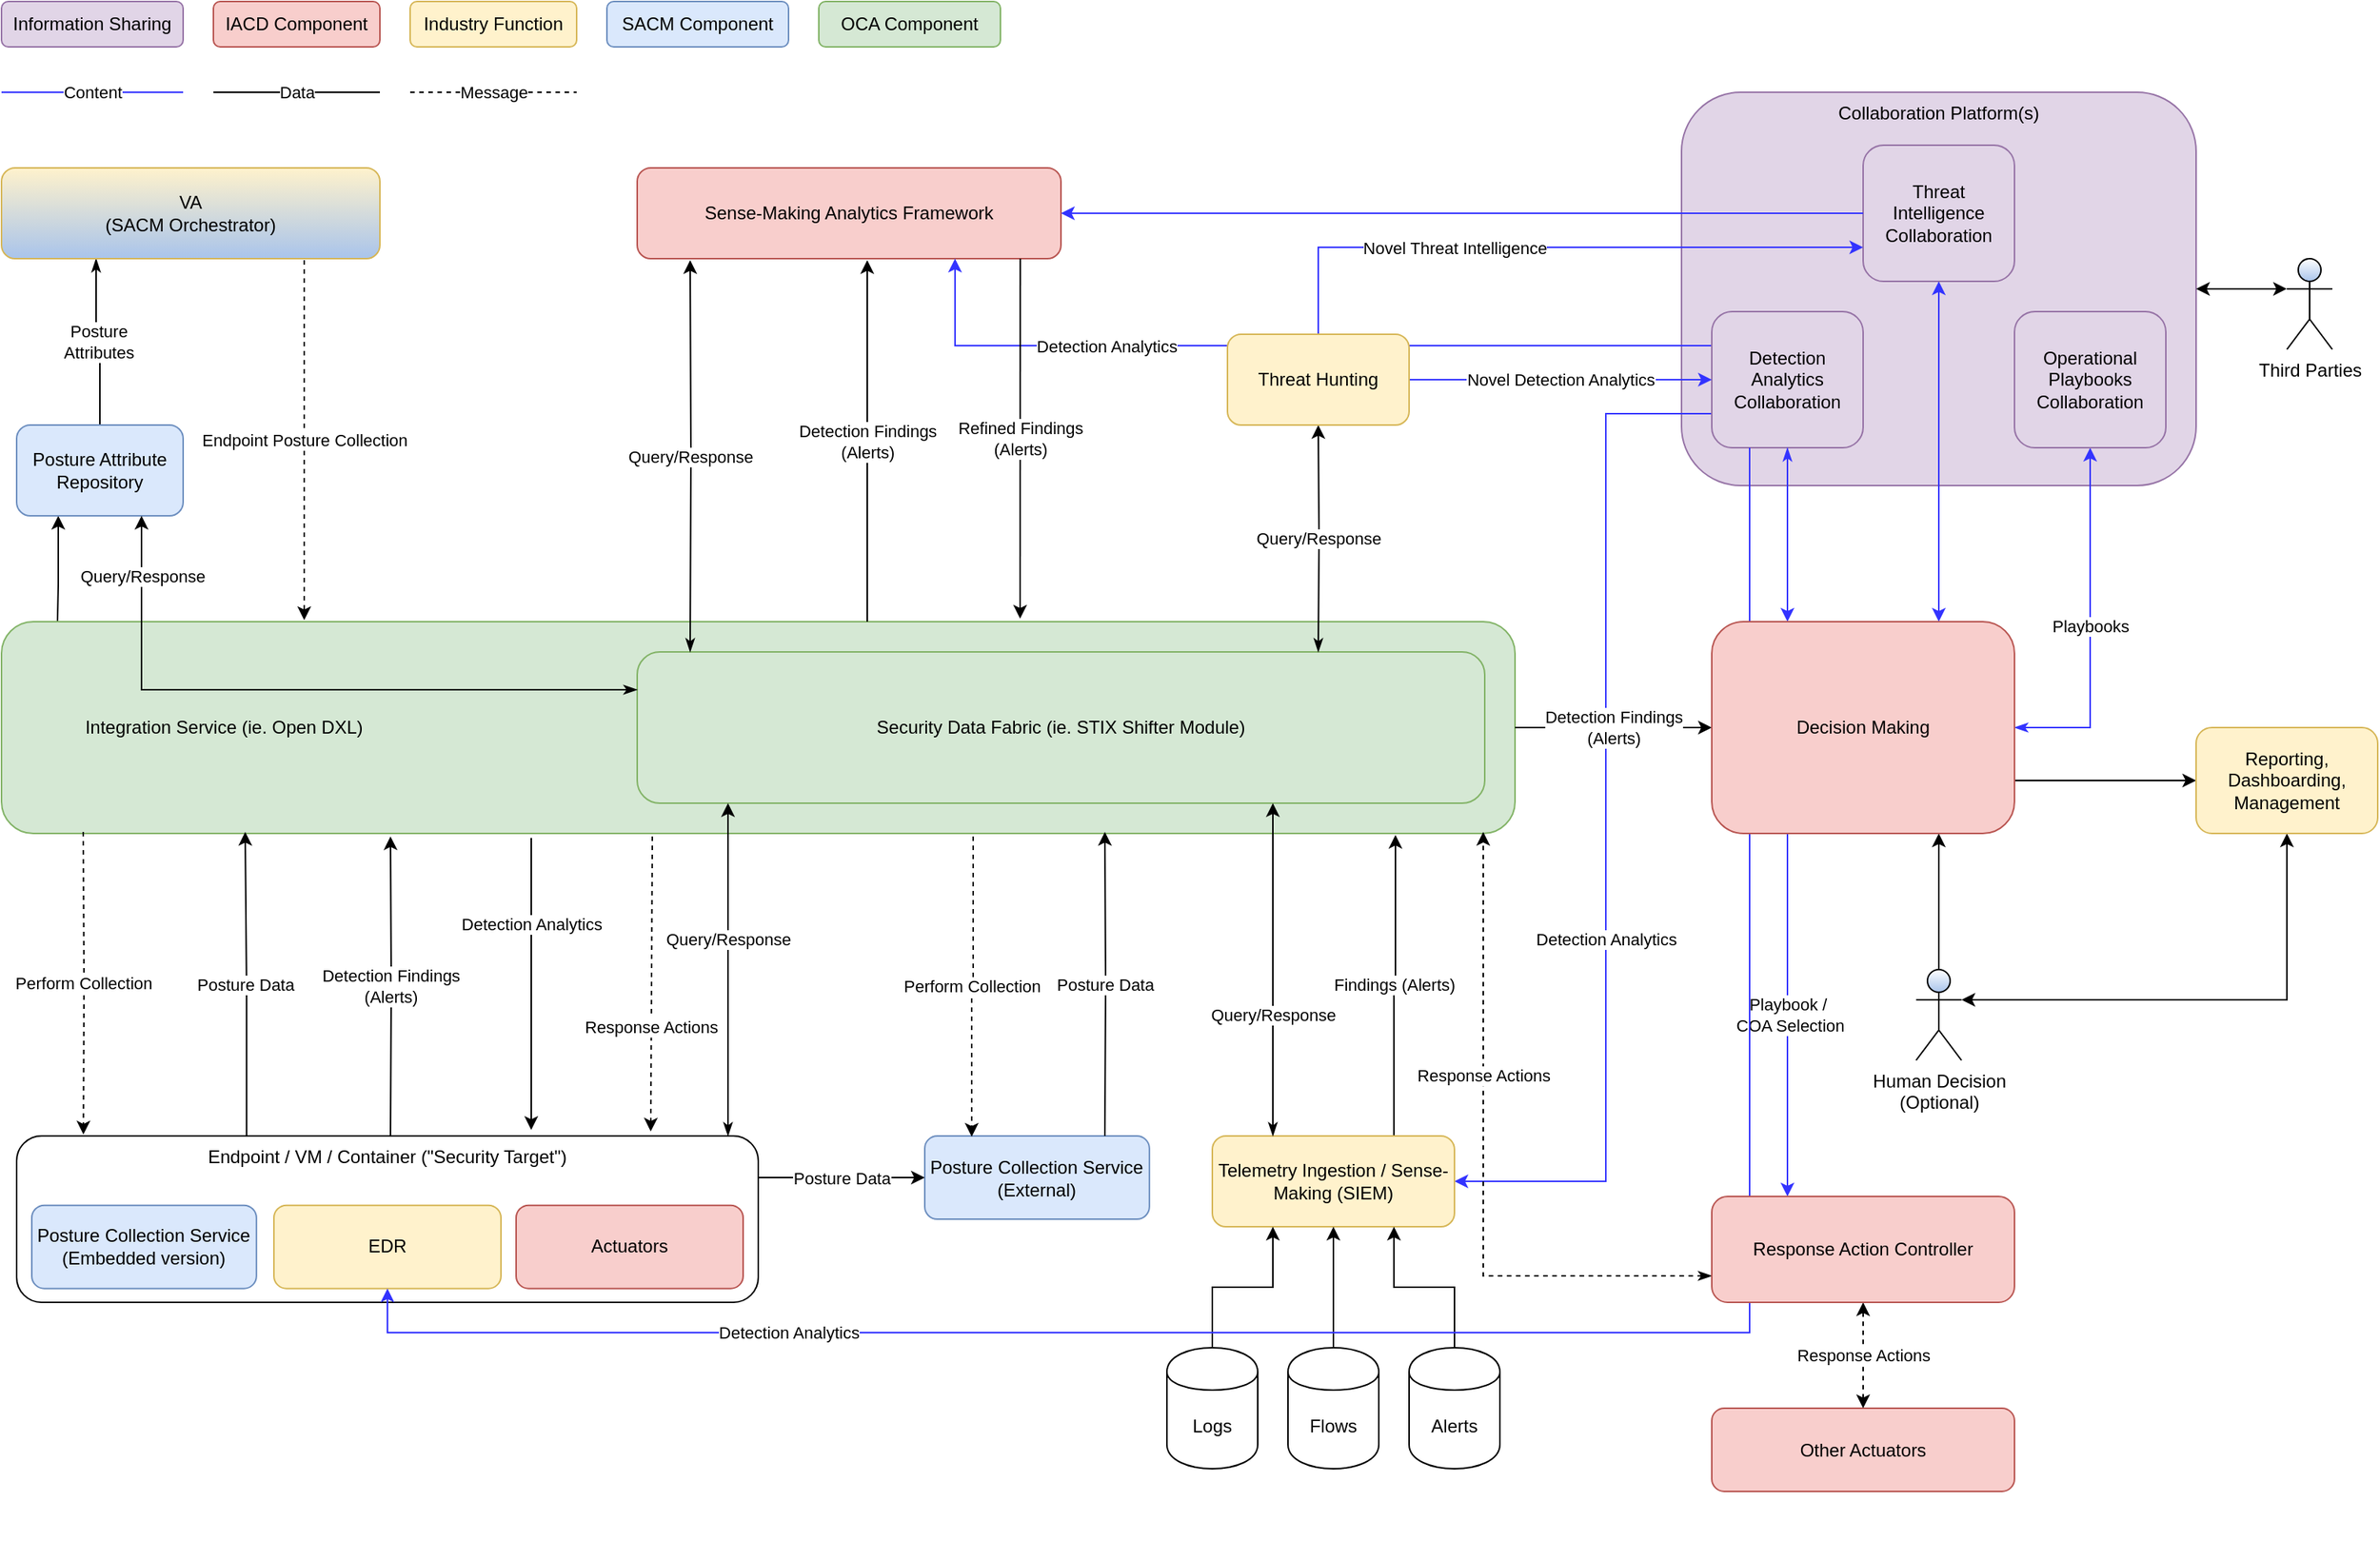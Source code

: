 <mxfile version="13.2.6" type="github">
  <diagram id="B9lOtrirbngyGTcZE4m1" name="Page-1">
    <mxGraphModel dx="1172" dy="682" grid="1" gridSize="10" guides="1" tooltips="1" connect="1" arrows="1" fold="1" page="1" pageScale="1" pageWidth="850" pageHeight="1100" math="0" shadow="0">
      <root>
        <mxCell id="0" />
        <mxCell id="1" parent="0" />
        <mxCell id="9Mfv4na3mFFrGlOWOb3b-18" value="Collaboration Platform(s)" style="rounded=1;whiteSpace=wrap;html=1;align=center;fillColor=#e1d5e7;strokeColor=#9673a6;verticalAlign=top;" parent="1" vertex="1">
          <mxGeometry x="1130" y="80" width="340" height="260" as="geometry" />
        </mxCell>
        <mxCell id="esYa-NTaWCEVvL0tWDTw-10" value="Endpoint Posture Collection" style="edgeStyle=orthogonalEdgeStyle;rounded=0;orthogonalLoop=1;jettySize=auto;html=1;exitX=0.8;exitY=1.017;exitDx=0;exitDy=0;exitPerimeter=0;dashed=1;" parent="1" source="esYa-NTaWCEVvL0tWDTw-48" edge="1">
          <mxGeometry relative="1" as="geometry">
            <mxPoint x="200" y="170" as="sourcePoint" />
            <mxPoint x="220" y="429" as="targetPoint" />
          </mxGeometry>
        </mxCell>
        <mxCell id="esYa-NTaWCEVvL0tWDTw-71" value="Posture&lt;br&gt;Attributes" style="edgeStyle=orthogonalEdgeStyle;rounded=0;orthogonalLoop=1;jettySize=auto;html=1;entryX=0.25;entryY=1;entryDx=0;entryDy=0;startArrow=none;startFill=0;endArrow=classicThin;endFill=1;exitX=0.5;exitY=0;exitDx=0;exitDy=0;" parent="1" source="esYa-NTaWCEVvL0tWDTw-2" target="esYa-NTaWCEVvL0tWDTw-48" edge="1">
          <mxGeometry relative="1" as="geometry">
            <mxPoint x="430" y="370" as="sourcePoint" />
          </mxGeometry>
        </mxCell>
        <mxCell id="AGeJiFLoQ81j-lUDVO3M-9" style="edgeStyle=orthogonalEdgeStyle;rounded=0;orthogonalLoop=1;jettySize=auto;html=1;exitX=0.25;exitY=1;exitDx=0;exitDy=0;entryX=0.037;entryY=0;entryDx=0;entryDy=0;entryPerimeter=0;startArrow=classic;startFill=1;strokeColor=#000000;endArrow=none;endFill=0;" edge="1" parent="1" source="esYa-NTaWCEVvL0tWDTw-2" target="esYa-NTaWCEVvL0tWDTw-3">
          <mxGeometry relative="1" as="geometry">
            <Array as="points">
              <mxPoint x="58" y="405" />
            </Array>
          </mxGeometry>
        </mxCell>
        <mxCell id="esYa-NTaWCEVvL0tWDTw-2" value="Posture Attribute Repository" style="rounded=1;whiteSpace=wrap;html=1;fillColor=#dae8fc;strokeColor=#6c8ebf;" parent="1" vertex="1">
          <mxGeometry x="30" y="300" width="110" height="60" as="geometry" />
        </mxCell>
        <mxCell id="esYa-NTaWCEVvL0tWDTw-3" value="&amp;nbsp; &amp;nbsp; &amp;nbsp; &amp;nbsp; &amp;nbsp; &amp;nbsp; &amp;nbsp; &amp;nbsp; Integration Service (ie. Open DXL)" style="rounded=1;whiteSpace=wrap;html=1;align=left;fillColor=#d5e8d4;strokeColor=#82b366;" parent="1" vertex="1">
          <mxGeometry x="20" y="430" width="1000" height="140" as="geometry" />
        </mxCell>
        <mxCell id="esYa-NTaWCEVvL0tWDTw-16" value="Posture Data" style="edgeStyle=orthogonalEdgeStyle;rounded=0;orthogonalLoop=1;jettySize=auto;html=1;exitX=0.31;exitY=0;exitDx=0;exitDy=0;entryX=0.161;entryY=0.993;entryDx=0;entryDy=0;entryPerimeter=0;exitPerimeter=0;" parent="1" source="esYa-NTaWCEVvL0tWDTw-6" target="esYa-NTaWCEVvL0tWDTw-3" edge="1">
          <mxGeometry relative="1" as="geometry">
            <mxPoint x="440" y="620" as="targetPoint" />
            <Array as="points" />
          </mxGeometry>
        </mxCell>
        <mxCell id="esYa-NTaWCEVvL0tWDTw-17" value="Perform Collection" style="edgeStyle=orthogonalEdgeStyle;rounded=0;orthogonalLoop=1;jettySize=auto;html=1;entryX=0.09;entryY=-0.009;entryDx=0;entryDy=0;entryPerimeter=0;dashed=1;" parent="1" target="esYa-NTaWCEVvL0tWDTw-6" edge="1">
          <mxGeometry relative="1" as="geometry">
            <mxPoint x="74" y="569" as="sourcePoint" />
          </mxGeometry>
        </mxCell>
        <mxCell id="esYa-NTaWCEVvL0tWDTw-32" value="Threat Intelligence Collaboration" style="rounded=1;whiteSpace=wrap;html=1;fillColor=#e1d5e7;strokeColor=#9673a6;" parent="1" vertex="1">
          <mxGeometry x="1250" y="115" width="100" height="90" as="geometry" />
        </mxCell>
        <mxCell id="esYa-NTaWCEVvL0tWDTw-33" value="Security Data Fabric (ie. STIX Shifter Module)" style="rounded=1;whiteSpace=wrap;html=1;fillColor=#d5e8d4;strokeColor=#82b366;" parent="1" vertex="1">
          <mxGeometry x="440" y="450" width="560" height="100" as="geometry" />
        </mxCell>
        <mxCell id="esYa-NTaWCEVvL0tWDTw-48" value="VA&lt;br&gt;(SACM Orchestrator)" style="rounded=1;whiteSpace=wrap;html=1;fillColor=#fff2cc;strokeColor=#d6b656;gradientColor=#A9C4EB;" parent="1" vertex="1">
          <mxGeometry x="20" y="130" width="250" height="60" as="geometry" />
        </mxCell>
        <mxCell id="vWFHUr5tTDaXBQ2kiWTk-4" value="" style="group" parent="1" vertex="1" connectable="0">
          <mxGeometry x="30" y="770" width="490" height="110" as="geometry" />
        </mxCell>
        <mxCell id="esYa-NTaWCEVvL0tWDTw-6" value="Endpoint / VM / Container (&quot;Security Target&quot;)" style="rounded=1;whiteSpace=wrap;html=1;verticalAlign=top;" parent="vWFHUr5tTDaXBQ2kiWTk-4" vertex="1">
          <mxGeometry width="490" height="110" as="geometry" />
        </mxCell>
        <mxCell id="esYa-NTaWCEVvL0tWDTw-7" value="Posture Collection Service (Embedded version)" style="rounded=1;whiteSpace=wrap;html=1;fillColor=#dae8fc;strokeColor=#6c8ebf;" parent="vWFHUr5tTDaXBQ2kiWTk-4" vertex="1">
          <mxGeometry x="10" y="45.833" width="148.42" height="55" as="geometry" />
        </mxCell>
        <mxCell id="esYa-NTaWCEVvL0tWDTw-39" value="EDR" style="rounded=1;whiteSpace=wrap;html=1;fillColor=#fff2cc;strokeColor=#d6b656;" parent="vWFHUr5tTDaXBQ2kiWTk-4" vertex="1">
          <mxGeometry x="170" y="45.833" width="150" height="55" as="geometry" />
        </mxCell>
        <mxCell id="vWFHUr5tTDaXBQ2kiWTk-3" value="Actuators" style="rounded=1;whiteSpace=wrap;html=1;fillColor=#f8cecc;strokeColor=#b85450;" parent="vWFHUr5tTDaXBQ2kiWTk-4" vertex="1">
          <mxGeometry x="330" y="45.833" width="150" height="55" as="geometry" />
        </mxCell>
        <mxCell id="vWFHUr5tTDaXBQ2kiWTk-5" value="Detection Findings&lt;br&gt;(Alerts)" style="edgeStyle=orthogonalEdgeStyle;rounded=0;orthogonalLoop=1;jettySize=auto;html=1;entryX=0.257;entryY=1.014;entryDx=0;entryDy=0;entryPerimeter=0;" parent="1" target="esYa-NTaWCEVvL0tWDTw-3" edge="1">
          <mxGeometry relative="1" as="geometry">
            <mxPoint x="277" y="770" as="sourcePoint" />
          </mxGeometry>
        </mxCell>
        <mxCell id="vWFHUr5tTDaXBQ2kiWTk-6" value="Detection Analytics" style="endArrow=classic;html=1;exitX=0.35;exitY=1.021;exitDx=0;exitDy=0;exitPerimeter=0;" parent="1" edge="1" source="esYa-NTaWCEVvL0tWDTw-3">
          <mxGeometry x="-0.409" width="50" height="50" relative="1" as="geometry">
            <mxPoint x="398" y="570" as="sourcePoint" />
            <mxPoint x="370" y="766" as="targetPoint" />
            <mxPoint as="offset" />
          </mxGeometry>
        </mxCell>
        <mxCell id="vWFHUr5tTDaXBQ2kiWTk-7" value="Response Actions" style="endArrow=classic;html=1;dashed=1;entryX=0.855;entryY=-0.027;entryDx=0;entryDy=0;entryPerimeter=0;" parent="1" edge="1" target="esYa-NTaWCEVvL0tWDTw-6">
          <mxGeometry x="0.293" width="50" height="50" relative="1" as="geometry">
            <mxPoint x="450" y="572" as="sourcePoint" />
            <mxPoint x="470" y="770" as="targetPoint" />
            <mxPoint as="offset" />
          </mxGeometry>
        </mxCell>
        <mxCell id="vWFHUr5tTDaXBQ2kiWTk-8" value="Posture Collection Service (External)" style="rounded=1;whiteSpace=wrap;html=1;fillColor=#dae8fc;strokeColor=#6c8ebf;" parent="1" vertex="1">
          <mxGeometry x="630" y="770.003" width="148.42" height="55" as="geometry" />
        </mxCell>
        <mxCell id="vWFHUr5tTDaXBQ2kiWTk-9" value="Posture Data" style="edgeStyle=orthogonalEdgeStyle;rounded=0;orthogonalLoop=1;jettySize=auto;html=1;entryX=0;entryY=0.5;entryDx=0;entryDy=0;exitX=1;exitY=0.25;exitDx=0;exitDy=0;" parent="1" source="esYa-NTaWCEVvL0tWDTw-6" target="vWFHUr5tTDaXBQ2kiWTk-8" edge="1">
          <mxGeometry relative="1" as="geometry">
            <mxPoint x="191" y="579.02" as="targetPoint" />
            <Array as="points" />
            <mxPoint x="570" y="850" as="sourcePoint" />
          </mxGeometry>
        </mxCell>
        <mxCell id="vWFHUr5tTDaXBQ2kiWTk-10" value="Perform Collection" style="edgeStyle=orthogonalEdgeStyle;rounded=0;orthogonalLoop=1;jettySize=auto;html=1;entryX=0.209;entryY=0.009;entryDx=0;entryDy=0;entryPerimeter=0;exitX=0.642;exitY=1.014;exitDx=0;exitDy=0;exitPerimeter=0;dashed=1;" parent="1" source="esYa-NTaWCEVvL0tWDTw-3" target="vWFHUr5tTDaXBQ2kiWTk-8" edge="1">
          <mxGeometry relative="1" as="geometry">
            <mxPoint x="670" y="590" as="sourcePoint" />
            <mxPoint x="84.1" y="779.01" as="targetPoint" />
          </mxGeometry>
        </mxCell>
        <mxCell id="vWFHUr5tTDaXBQ2kiWTk-11" value="Posture Data" style="edgeStyle=orthogonalEdgeStyle;rounded=0;orthogonalLoop=1;jettySize=auto;html=1;entryX=0.729;entryY=0.993;entryDx=0;entryDy=0;entryPerimeter=0;" parent="1" target="esYa-NTaWCEVvL0tWDTw-3" edge="1">
          <mxGeometry relative="1" as="geometry">
            <mxPoint x="191" y="579.02" as="targetPoint" />
            <Array as="points" />
            <mxPoint x="749" y="770" as="sourcePoint" />
          </mxGeometry>
        </mxCell>
        <mxCell id="esYa-NTaWCEVvL0tWDTw-49" value="Sense-Making Analytics Framework" style="rounded=1;whiteSpace=wrap;html=1;fillColor=#f8cecc;strokeColor=#b85450;" parent="1" vertex="1">
          <mxGeometry x="440" y="130" width="280" height="60" as="geometry" />
        </mxCell>
        <mxCell id="9Mfv4na3mFFrGlOWOb3b-23" value="Detection Analytics" style="edgeStyle=orthogonalEdgeStyle;rounded=0;orthogonalLoop=1;jettySize=auto;html=1;exitX=0;exitY=0.25;exitDx=0;exitDy=0;entryX=0.75;entryY=1;entryDx=0;entryDy=0;startArrow=none;startFill=0;endArrow=classic;endFill=1;strokeColor=#3333FF;" parent="1" source="vWFHUr5tTDaXBQ2kiWTk-13" target="esYa-NTaWCEVvL0tWDTw-49" edge="1">
          <mxGeometry x="0.435" relative="1" as="geometry">
            <mxPoint as="offset" />
          </mxGeometry>
        </mxCell>
        <mxCell id="9Mfv4na3mFFrGlOWOb3b-24" value="Detection Analytics" style="edgeStyle=orthogonalEdgeStyle;rounded=0;orthogonalLoop=1;jettySize=auto;html=1;exitX=0;exitY=0.75;exitDx=0;exitDy=0;entryX=1;entryY=0.5;entryDx=0;entryDy=0;startArrow=none;startFill=0;endArrow=classic;endFill=1;strokeColor=#3333FF;" parent="1" source="vWFHUr5tTDaXBQ2kiWTk-13" target="vWFHUr5tTDaXBQ2kiWTk-35" edge="1">
          <mxGeometry x="0.233" relative="1" as="geometry">
            <Array as="points">
              <mxPoint x="1080" y="293" />
              <mxPoint x="1080" y="800" />
            </Array>
            <mxPoint as="offset" />
          </mxGeometry>
        </mxCell>
        <mxCell id="vWFHUr5tTDaXBQ2kiWTk-13" value="Detection Analytics Collaboration" style="rounded=1;whiteSpace=wrap;html=1;fillColor=#e1d5e7;strokeColor=#9673a6;" parent="1" vertex="1">
          <mxGeometry x="1150" y="225" width="100" height="90" as="geometry" />
        </mxCell>
        <mxCell id="esYa-NTaWCEVvL0tWDTw-58" value="Query/Response" style="edgeStyle=orthogonalEdgeStyle;rounded=0;orthogonalLoop=1;jettySize=auto;html=1;entryX=0.125;entryY=1.017;entryDx=0;entryDy=0;startArrow=classicThin;startFill=1;entryPerimeter=0;" parent="1" target="esYa-NTaWCEVvL0tWDTw-49" edge="1">
          <mxGeometry relative="1" as="geometry">
            <mxPoint x="554.25" y="203" as="targetPoint" />
            <mxPoint x="475" y="450" as="sourcePoint" />
          </mxGeometry>
        </mxCell>
        <mxCell id="vWFHUr5tTDaXBQ2kiWTk-16" value="Query/Response" style="edgeStyle=orthogonalEdgeStyle;rounded=0;orthogonalLoop=1;jettySize=auto;html=1;entryX=0.5;entryY=1;entryDx=0;entryDy=0;startArrow=classicThin;startFill=1;" parent="1" target="esYa-NTaWCEVvL0tWDTw-47" edge="1">
          <mxGeometry relative="1" as="geometry">
            <mxPoint x="647.5" y="200" as="targetPoint" />
            <mxPoint x="890" y="450" as="sourcePoint" />
          </mxGeometry>
        </mxCell>
        <mxCell id="vWFHUr5tTDaXBQ2kiWTk-17" value="Detection Findings&lt;br&gt;(Alerts)" style="edgeStyle=orthogonalEdgeStyle;rounded=0;orthogonalLoop=1;jettySize=auto;html=1;" parent="1" edge="1">
          <mxGeometry relative="1" as="geometry">
            <mxPoint x="592" y="430" as="sourcePoint" />
            <mxPoint x="592" y="191" as="targetPoint" />
          </mxGeometry>
        </mxCell>
        <mxCell id="vWFHUr5tTDaXBQ2kiWTk-18" value="Refined Findings&lt;br&gt;(Alerts)" style="endArrow=classic;html=1;exitX=0.904;exitY=1;exitDx=0;exitDy=0;exitPerimeter=0;" parent="1" source="esYa-NTaWCEVvL0tWDTw-49" edge="1">
          <mxGeometry width="50" height="50" relative="1" as="geometry">
            <mxPoint x="420" y="380" as="sourcePoint" />
            <mxPoint x="693" y="428" as="targetPoint" />
          </mxGeometry>
        </mxCell>
        <mxCell id="vWFHUr5tTDaXBQ2kiWTk-27" value="Response Actions" style="edgeStyle=orthogonalEdgeStyle;rounded=0;orthogonalLoop=1;jettySize=auto;html=1;entryX=0.979;entryY=0.993;entryDx=0;entryDy=0;startArrow=classicThin;startFill=1;exitX=0;exitY=0.75;exitDx=0;exitDy=0;dashed=1;entryPerimeter=0;" parent="1" source="vWFHUr5tTDaXBQ2kiWTk-28" target="esYa-NTaWCEVvL0tWDTw-3" edge="1">
          <mxGeometry x="0.276" relative="1" as="geometry">
            <mxPoint x="1210" y="710" as="sourcePoint" />
            <mxPoint as="offset" />
          </mxGeometry>
        </mxCell>
        <mxCell id="vWFHUr5tTDaXBQ2kiWTk-34" value="Playbooks" style="edgeStyle=orthogonalEdgeStyle;rounded=0;orthogonalLoop=1;jettySize=auto;html=1;exitX=1;exitY=0.5;exitDx=0;exitDy=0;entryX=0.5;entryY=1;entryDx=0;entryDy=0;startArrow=classicThin;startFill=1;strokeColor=#3333FF;" parent="1" source="vWFHUr5tTDaXBQ2kiWTk-19" target="vWFHUr5tTDaXBQ2kiWTk-33" edge="1">
          <mxGeometry relative="1" as="geometry" />
        </mxCell>
        <mxCell id="vWFHUr5tTDaXBQ2kiWTk-20" value="Detection Findings&lt;br&gt;(Alerts)" style="endArrow=classic;html=1;entryX=0;entryY=0.5;entryDx=0;entryDy=0;exitX=1;exitY=0.5;exitDx=0;exitDy=0;" parent="1" source="esYa-NTaWCEVvL0tWDTw-3" target="vWFHUr5tTDaXBQ2kiWTk-19" edge="1">
          <mxGeometry width="50" height="50" relative="1" as="geometry">
            <mxPoint x="880" y="490" as="sourcePoint" />
            <mxPoint x="930" y="440" as="targetPoint" />
          </mxGeometry>
        </mxCell>
        <mxCell id="vWFHUr5tTDaXBQ2kiWTk-21" value="Novel Detection Analytics" style="endArrow=classic;html=1;entryX=0;entryY=0.5;entryDx=0;entryDy=0;exitX=1;exitY=0.5;exitDx=0;exitDy=0;strokeColor=#3333FF;" parent="1" source="esYa-NTaWCEVvL0tWDTw-47" target="vWFHUr5tTDaXBQ2kiWTk-13" edge="1">
          <mxGeometry width="50" height="50" relative="1" as="geometry">
            <mxPoint x="740" y="360" as="sourcePoint" />
            <mxPoint x="790" y="310" as="targetPoint" />
          </mxGeometry>
        </mxCell>
        <mxCell id="vWFHUr5tTDaXBQ2kiWTk-22" value="" style="endArrow=classic;html=1;entryX=1;entryY=0.5;entryDx=0;entryDy=0;exitX=0;exitY=0.5;exitDx=0;exitDy=0;strokeColor=#3333FF;" parent="1" source="esYa-NTaWCEVvL0tWDTw-32" target="esYa-NTaWCEVvL0tWDTw-49" edge="1">
          <mxGeometry width="50" height="50" relative="1" as="geometry">
            <mxPoint x="740" y="360" as="sourcePoint" />
            <mxPoint x="790" y="310" as="targetPoint" />
          </mxGeometry>
        </mxCell>
        <mxCell id="vWFHUr5tTDaXBQ2kiWTk-25" value="" style="endArrow=classic;html=1;entryX=0.75;entryY=0;entryDx=0;entryDy=0;exitX=0.5;exitY=1;exitDx=0;exitDy=0;strokeColor=#3333FF;startArrow=classic;startFill=1;" parent="1" source="esYa-NTaWCEVvL0tWDTw-32" target="vWFHUr5tTDaXBQ2kiWTk-19" edge="1">
          <mxGeometry width="50" height="50" relative="1" as="geometry">
            <mxPoint x="880" y="440" as="sourcePoint" />
            <mxPoint x="930" y="390" as="targetPoint" />
          </mxGeometry>
        </mxCell>
        <mxCell id="vWFHUr5tTDaXBQ2kiWTk-26" value="" style="endArrow=classic;html=1;entryX=0.25;entryY=0;entryDx=0;entryDy=0;exitX=0.5;exitY=1;exitDx=0;exitDy=0;startArrow=classicThin;startFill=1;strokeColor=#3333FF;" parent="1" source="vWFHUr5tTDaXBQ2kiWTk-13" target="vWFHUr5tTDaXBQ2kiWTk-19" edge="1">
          <mxGeometry width="50" height="50" relative="1" as="geometry">
            <mxPoint x="880" y="440" as="sourcePoint" />
            <mxPoint x="930" y="390" as="targetPoint" />
          </mxGeometry>
        </mxCell>
        <mxCell id="vWFHUr5tTDaXBQ2kiWTk-29" value="Other Actuators" style="rounded=1;whiteSpace=wrap;html=1;fillColor=#f8cecc;strokeColor=#b85450;" parent="1" vertex="1">
          <mxGeometry x="1150" y="950" width="200" height="55" as="geometry" />
        </mxCell>
        <mxCell id="vWFHUr5tTDaXBQ2kiWTk-30" value="Response Actions" style="endArrow=classic;startArrow=classic;html=1;entryX=0.5;entryY=1;entryDx=0;entryDy=0;exitX=0.5;exitY=0;exitDx=0;exitDy=0;dashed=1;" parent="1" source="vWFHUr5tTDaXBQ2kiWTk-29" target="vWFHUr5tTDaXBQ2kiWTk-28" edge="1">
          <mxGeometry width="50" height="50" relative="1" as="geometry">
            <mxPoint x="780" y="870" as="sourcePoint" />
            <mxPoint x="830" y="820" as="targetPoint" />
          </mxGeometry>
        </mxCell>
        <mxCell id="vWFHUr5tTDaXBQ2kiWTk-31" value="Playbook /&lt;br&gt;&amp;nbsp;COA Selection" style="endArrow=classic;html=1;entryX=0.25;entryY=0;entryDx=0;entryDy=0;exitX=0.25;exitY=1;exitDx=0;exitDy=0;strokeColor=#3333FF;" parent="1" source="vWFHUr5tTDaXBQ2kiWTk-19" target="vWFHUr5tTDaXBQ2kiWTk-28" edge="1">
          <mxGeometry width="50" height="50" relative="1" as="geometry">
            <mxPoint x="960" y="720" as="sourcePoint" />
            <mxPoint x="1010" y="670" as="targetPoint" />
          </mxGeometry>
        </mxCell>
        <mxCell id="vWFHUr5tTDaXBQ2kiWTk-33" value="Operational&lt;br&gt;Playbooks&lt;br&gt;Collaboration" style="rounded=1;whiteSpace=wrap;html=1;fillColor=#e1d5e7;strokeColor=#9673a6;" parent="1" vertex="1">
          <mxGeometry x="1350" y="225" width="100" height="90" as="geometry" />
        </mxCell>
        <mxCell id="AGeJiFLoQ81j-lUDVO3M-1" value="Findings (Alerts)" style="edgeStyle=orthogonalEdgeStyle;rounded=0;orthogonalLoop=1;jettySize=auto;html=1;exitX=0.75;exitY=0;exitDx=0;exitDy=0;entryX=0.921;entryY=1.007;entryDx=0;entryDy=0;entryPerimeter=0;strokeColor=#000000;" edge="1" parent="1" source="vWFHUr5tTDaXBQ2kiWTk-35" target="esYa-NTaWCEVvL0tWDTw-3">
          <mxGeometry relative="1" as="geometry" />
        </mxCell>
        <mxCell id="vWFHUr5tTDaXBQ2kiWTk-35" value="Telemetry Ingestion / Sense-Making (SIEM)" style="rounded=1;whiteSpace=wrap;html=1;fillColor=#fff2cc;strokeColor=#d6b656;" parent="1" vertex="1">
          <mxGeometry x="820" y="770" width="160" height="60" as="geometry" />
        </mxCell>
        <mxCell id="vWFHUr5tTDaXBQ2kiWTk-36" value="Query/Response" style="edgeStyle=orthogonalEdgeStyle;rounded=0;orthogonalLoop=1;jettySize=auto;html=1;entryX=0.75;entryY=1;entryDx=0;entryDy=0;startArrow=classicThin;startFill=1;exitX=0.25;exitY=0;exitDx=0;exitDy=0;" parent="1" source="vWFHUr5tTDaXBQ2kiWTk-35" target="esYa-NTaWCEVvL0tWDTw-33" edge="1">
          <mxGeometry x="-0.273" relative="1" as="geometry">
            <mxPoint x="889.5" y="550" as="targetPoint" />
            <mxPoint x="889.5" y="700" as="sourcePoint" />
            <mxPoint as="offset" />
          </mxGeometry>
        </mxCell>
        <mxCell id="vWFHUr5tTDaXBQ2kiWTk-37" value="" style="shape=cylinder;whiteSpace=wrap;html=1;boundedLbl=1;backgroundOutline=1;align=left;movable=0;resizable=0;rotatable=0;deletable=0;editable=0;connectable=0;fillColor=none;strokeColor=none;" parent="1" vertex="1">
          <mxGeometry x="760" y="970" width="60" height="80" as="geometry" />
        </mxCell>
        <mxCell id="9Mfv4na3mFFrGlOWOb3b-7" style="edgeStyle=orthogonalEdgeStyle;rounded=0;orthogonalLoop=1;jettySize=auto;html=1;exitX=0.5;exitY=0;exitDx=0;exitDy=0;entryX=0.25;entryY=1;entryDx=0;entryDy=0;startArrow=none;startFill=0;" parent="1" source="vWFHUr5tTDaXBQ2kiWTk-38" target="vWFHUr5tTDaXBQ2kiWTk-35" edge="1">
          <mxGeometry relative="1" as="geometry" />
        </mxCell>
        <mxCell id="vWFHUr5tTDaXBQ2kiWTk-38" value="Logs" style="shape=cylinder;whiteSpace=wrap;html=1;boundedLbl=1;backgroundOutline=1;align=center;" parent="1" vertex="1">
          <mxGeometry x="790" y="910" width="60" height="80" as="geometry" />
        </mxCell>
        <mxCell id="9Mfv4na3mFFrGlOWOb3b-8" style="edgeStyle=orthogonalEdgeStyle;rounded=0;orthogonalLoop=1;jettySize=auto;html=1;exitX=0.5;exitY=0;exitDx=0;exitDy=0;entryX=0.5;entryY=1;entryDx=0;entryDy=0;startArrow=none;startFill=0;" parent="1" source="9Mfv4na3mFFrGlOWOb3b-1" target="vWFHUr5tTDaXBQ2kiWTk-35" edge="1">
          <mxGeometry relative="1" as="geometry" />
        </mxCell>
        <mxCell id="9Mfv4na3mFFrGlOWOb3b-1" value="Flows" style="shape=cylinder;whiteSpace=wrap;html=1;boundedLbl=1;backgroundOutline=1;align=center;" parent="1" vertex="1">
          <mxGeometry x="870" y="910" width="60" height="80" as="geometry" />
        </mxCell>
        <mxCell id="9Mfv4na3mFFrGlOWOb3b-9" style="edgeStyle=orthogonalEdgeStyle;rounded=0;orthogonalLoop=1;jettySize=auto;html=1;exitX=0.5;exitY=0;exitDx=0;exitDy=0;entryX=0.75;entryY=1;entryDx=0;entryDy=0;startArrow=none;startFill=0;" parent="1" source="9Mfv4na3mFFrGlOWOb3b-3" target="vWFHUr5tTDaXBQ2kiWTk-35" edge="1">
          <mxGeometry relative="1" as="geometry" />
        </mxCell>
        <mxCell id="9Mfv4na3mFFrGlOWOb3b-3" value="Alerts" style="shape=cylinder;whiteSpace=wrap;html=1;boundedLbl=1;backgroundOutline=1;align=center;" parent="1" vertex="1">
          <mxGeometry x="950" y="910" width="60" height="80" as="geometry" />
        </mxCell>
        <mxCell id="9Mfv4na3mFFrGlOWOb3b-10" value="Information Sharing" style="rounded=1;whiteSpace=wrap;html=1;align=center;fillColor=#e1d5e7;strokeColor=#9673a6;" parent="1" vertex="1">
          <mxGeometry x="20" y="20" width="120" height="30" as="geometry" />
        </mxCell>
        <mxCell id="9Mfv4na3mFFrGlOWOb3b-11" value="IACD Component" style="rounded=1;whiteSpace=wrap;html=1;align=center;fillColor=#f8cecc;strokeColor=#b85450;" parent="1" vertex="1">
          <mxGeometry x="160" y="20" width="110" height="30" as="geometry" />
        </mxCell>
        <mxCell id="9Mfv4na3mFFrGlOWOb3b-12" value="Industry Function" style="rounded=1;whiteSpace=wrap;html=1;align=center;fillColor=#fff2cc;strokeColor=#d6b656;" parent="1" vertex="1">
          <mxGeometry x="290" y="20" width="110" height="30" as="geometry" />
        </mxCell>
        <mxCell id="9Mfv4na3mFFrGlOWOb3b-13" value="SACM Component" style="rounded=1;whiteSpace=wrap;html=1;align=center;fillColor=#dae8fc;strokeColor=#6c8ebf;" parent="1" vertex="1">
          <mxGeometry x="420" y="20" width="120" height="30" as="geometry" />
        </mxCell>
        <mxCell id="9Mfv4na3mFFrGlOWOb3b-14" value="OCA Component" style="rounded=1;whiteSpace=wrap;html=1;align=center;fillColor=#d5e8d4;strokeColor=#82b366;" parent="1" vertex="1">
          <mxGeometry x="560" y="20" width="120" height="30" as="geometry" />
        </mxCell>
        <mxCell id="9Mfv4na3mFFrGlOWOb3b-16" style="edgeStyle=orthogonalEdgeStyle;rounded=0;orthogonalLoop=1;jettySize=auto;html=1;exitX=0.5;exitY=0;exitDx=0;exitDy=0;exitPerimeter=0;entryX=0.75;entryY=1;entryDx=0;entryDy=0;startArrow=none;startFill=0;" parent="1" source="9Mfv4na3mFFrGlOWOb3b-15" target="vWFHUr5tTDaXBQ2kiWTk-19" edge="1">
          <mxGeometry relative="1" as="geometry" />
        </mxCell>
        <mxCell id="AGeJiFLoQ81j-lUDVO3M-6" style="edgeStyle=orthogonalEdgeStyle;rounded=0;orthogonalLoop=1;jettySize=auto;html=1;exitX=1;exitY=0.333;exitDx=0;exitDy=0;exitPerimeter=0;entryX=0.5;entryY=1;entryDx=0;entryDy=0;strokeColor=#000000;startArrow=classic;startFill=1;" edge="1" parent="1" source="9Mfv4na3mFFrGlOWOb3b-15" target="AGeJiFLoQ81j-lUDVO3M-2">
          <mxGeometry relative="1" as="geometry" />
        </mxCell>
        <mxCell id="9Mfv4na3mFFrGlOWOb3b-15" value="Human Decision&lt;br&gt;(Optional)" style="shape=umlActor;verticalLabelPosition=bottom;labelBackgroundColor=#ffffff;verticalAlign=top;html=1;outlineConnect=0;gradientColor=#A9C4EB;align=center;" parent="1" vertex="1">
          <mxGeometry x="1285" y="660" width="30" height="60" as="geometry" />
        </mxCell>
        <mxCell id="9Mfv4na3mFFrGlOWOb3b-21" style="edgeStyle=orthogonalEdgeStyle;rounded=0;orthogonalLoop=1;jettySize=auto;html=1;exitX=0;exitY=0.333;exitDx=0;exitDy=0;exitPerimeter=0;entryX=1;entryY=0.5;entryDx=0;entryDy=0;startArrow=classic;startFill=1;" parent="1" source="9Mfv4na3mFFrGlOWOb3b-19" target="9Mfv4na3mFFrGlOWOb3b-18" edge="1">
          <mxGeometry relative="1" as="geometry" />
        </mxCell>
        <mxCell id="9Mfv4na3mFFrGlOWOb3b-19" value="Third Parties" style="shape=umlActor;verticalLabelPosition=bottom;labelBackgroundColor=#ffffff;verticalAlign=top;html=1;outlineConnect=0;gradientColor=#A9C4EB;align=center;" parent="1" vertex="1">
          <mxGeometry x="1530" y="190" width="30" height="60" as="geometry" />
        </mxCell>
        <mxCell id="9Mfv4na3mFFrGlOWOb3b-22" value="Detection Analytics" style="edgeStyle=orthogonalEdgeStyle;rounded=0;orthogonalLoop=1;jettySize=auto;html=1;exitX=0.5;exitY=1;exitDx=0;exitDy=0;entryX=0.25;entryY=1;entryDx=0;entryDy=0;startArrow=classic;startFill=1;strokeColor=#3333FF;endArrow=none;endFill=0;" parent="1" source="esYa-NTaWCEVvL0tWDTw-39" target="vWFHUr5tTDaXBQ2kiWTk-13" edge="1">
          <mxGeometry x="-0.611" relative="1" as="geometry">
            <Array as="points">
              <mxPoint x="275" y="900" />
              <mxPoint x="1175" y="900" />
            </Array>
            <mxPoint as="offset" />
          </mxGeometry>
        </mxCell>
        <mxCell id="AGeJiFLoQ81j-lUDVO3M-5" style="edgeStyle=orthogonalEdgeStyle;rounded=0;orthogonalLoop=1;jettySize=auto;html=1;exitX=1;exitY=0.75;exitDx=0;exitDy=0;entryX=0;entryY=0.5;entryDx=0;entryDy=0;strokeColor=#000000;" edge="1" parent="1" source="vWFHUr5tTDaXBQ2kiWTk-19" target="AGeJiFLoQ81j-lUDVO3M-2">
          <mxGeometry relative="1" as="geometry" />
        </mxCell>
        <mxCell id="vWFHUr5tTDaXBQ2kiWTk-19" value="Decision Making" style="rounded=1;whiteSpace=wrap;html=1;fillColor=#f8cecc;strokeColor=#b85450;" parent="1" vertex="1">
          <mxGeometry x="1150" y="430" width="200" height="140" as="geometry" />
        </mxCell>
        <mxCell id="vWFHUr5tTDaXBQ2kiWTk-28" value="Response Action Controller" style="rounded=1;whiteSpace=wrap;html=1;fillColor=#f8cecc;strokeColor=#b85450;" parent="1" vertex="1">
          <mxGeometry x="1150" y="810" width="200" height="70" as="geometry" />
        </mxCell>
        <mxCell id="9Mfv4na3mFFrGlOWOb3b-25" value="Novel Threat Intelligence" style="edgeStyle=orthogonalEdgeStyle;rounded=0;orthogonalLoop=1;jettySize=auto;html=1;exitX=0.5;exitY=0;exitDx=0;exitDy=0;entryX=0;entryY=0.75;entryDx=0;entryDy=0;startArrow=none;startFill=0;endArrow=classic;endFill=1;strokeColor=#3333FF;" parent="1" source="esYa-NTaWCEVvL0tWDTw-47" target="esYa-NTaWCEVvL0tWDTw-32" edge="1">
          <mxGeometry x="-0.293" relative="1" as="geometry">
            <mxPoint as="offset" />
          </mxGeometry>
        </mxCell>
        <mxCell id="esYa-NTaWCEVvL0tWDTw-47" value="Threat Hunting" style="rounded=1;whiteSpace=wrap;html=1;fillColor=#fff2cc;strokeColor=#d6b656;" parent="1" vertex="1">
          <mxGeometry x="830" y="240" width="120" height="60" as="geometry" />
        </mxCell>
        <mxCell id="9Mfv4na3mFFrGlOWOb3b-26" value="Content" style="endArrow=none;html=1;strokeColor=#3333FF;" parent="1" edge="1">
          <mxGeometry width="50" height="50" relative="1" as="geometry">
            <mxPoint x="20" y="80" as="sourcePoint" />
            <mxPoint x="140" y="80" as="targetPoint" />
          </mxGeometry>
        </mxCell>
        <mxCell id="9Mfv4na3mFFrGlOWOb3b-27" value="Data" style="endArrow=none;html=1;strokeColor=#000000;" parent="1" edge="1">
          <mxGeometry width="50" height="50" relative="1" as="geometry">
            <mxPoint x="160" y="80" as="sourcePoint" />
            <mxPoint x="270" y="80" as="targetPoint" />
          </mxGeometry>
        </mxCell>
        <mxCell id="9Mfv4na3mFFrGlOWOb3b-28" value="Message" style="endArrow=none;html=1;strokeColor=#000000;dashed=1;" parent="1" edge="1">
          <mxGeometry width="50" height="50" relative="1" as="geometry">
            <mxPoint x="290" y="80" as="sourcePoint" />
            <mxPoint x="400" y="80" as="targetPoint" />
          </mxGeometry>
        </mxCell>
        <mxCell id="AGeJiFLoQ81j-lUDVO3M-2" value="Reporting, Dashboarding, Management" style="rounded=1;whiteSpace=wrap;html=1;fillColor=#fff2cc;strokeColor=#d6b656;" vertex="1" parent="1">
          <mxGeometry x="1470" y="500" width="120" height="70" as="geometry" />
        </mxCell>
        <mxCell id="AGeJiFLoQ81j-lUDVO3M-7" value="Query/Response" style="edgeStyle=orthogonalEdgeStyle;rounded=0;orthogonalLoop=1;jettySize=auto;html=1;entryX=0.75;entryY=1;entryDx=0;entryDy=0;startArrow=classicThin;startFill=1;exitX=0.25;exitY=0;exitDx=0;exitDy=0;" edge="1" parent="1">
          <mxGeometry x="0.182" relative="1" as="geometry">
            <mxPoint x="500" y="550" as="targetPoint" />
            <mxPoint x="500" y="770" as="sourcePoint" />
            <mxPoint as="offset" />
          </mxGeometry>
        </mxCell>
        <mxCell id="AGeJiFLoQ81j-lUDVO3M-8" value="Query/Response" style="edgeStyle=orthogonalEdgeStyle;rounded=0;orthogonalLoop=1;jettySize=auto;html=1;entryX=0.75;entryY=1;entryDx=0;entryDy=0;startArrow=classicThin;startFill=1;exitX=0;exitY=0.25;exitDx=0;exitDy=0;" edge="1" parent="1" source="esYa-NTaWCEVvL0tWDTw-33" target="esYa-NTaWCEVvL0tWDTw-2">
          <mxGeometry x="0.819" relative="1" as="geometry">
            <mxPoint x="120" y="210" as="targetPoint" />
            <mxPoint x="120" y="430" as="sourcePoint" />
            <mxPoint as="offset" />
          </mxGeometry>
        </mxCell>
      </root>
    </mxGraphModel>
  </diagram>
</mxfile>
